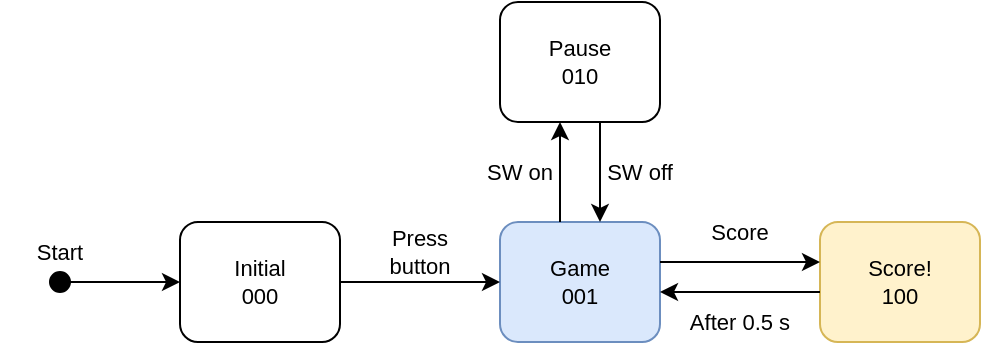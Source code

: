 <mxfile>
    <diagram id="c-VzSbSIOutqZqG4g10K" name="Page-1">
        <mxGraphModel dx="942" dy="669" grid="1" gridSize="10" guides="1" tooltips="1" connect="1" arrows="1" fold="1" page="1" pageScale="1" pageWidth="1100" pageHeight="850" math="0" shadow="0">
            <root>
                <mxCell id="0"/>
                <mxCell id="1" parent="0"/>
                <mxCell id="7" style="edgeStyle=none;html=1;exitX=1;exitY=0.5;exitDx=0;exitDy=0;entryX=0;entryY=0.5;entryDx=0;entryDy=0;fontSize=11;" edge="1" parent="1" source="3" target="5">
                    <mxGeometry relative="1" as="geometry"/>
                </mxCell>
                <mxCell id="3" value="" style="ellipse;whiteSpace=wrap;html=1;aspect=fixed;fillColor=#000000;fontSize=11;" vertex="1" parent="1">
                    <mxGeometry x="135" y="285" width="10" height="10" as="geometry"/>
                </mxCell>
                <mxCell id="4" value="Start" style="text;html=1;align=center;verticalAlign=middle;whiteSpace=wrap;rounded=0;fontSize=11;" vertex="1" parent="1">
                    <mxGeometry x="110" y="260" width="60" height="30" as="geometry"/>
                </mxCell>
                <mxCell id="11" value="" style="group;fontSize=11;fillColor=none;" vertex="1" connectable="0" parent="1">
                    <mxGeometry x="360" y="260" width="80" height="60" as="geometry"/>
                </mxCell>
                <mxCell id="9" value="" style="rounded=1;whiteSpace=wrap;html=1;fontSize=11;fillColor=#dae8fc;strokeColor=#6c8ebf;" vertex="1" parent="11">
                    <mxGeometry width="80" height="60" as="geometry"/>
                </mxCell>
                <mxCell id="10" value="Game&lt;div&gt;001&lt;/div&gt;" style="text;html=1;align=center;verticalAlign=middle;whiteSpace=wrap;rounded=0;fontSize=11;" vertex="1" parent="11">
                    <mxGeometry x="16" y="15" width="48" height="30" as="geometry"/>
                </mxCell>
                <mxCell id="12" value="" style="group;fontSize=11;" vertex="1" connectable="0" parent="1">
                    <mxGeometry x="200" y="260" width="80" height="60" as="geometry"/>
                </mxCell>
                <mxCell id="5" value="" style="rounded=1;whiteSpace=wrap;html=1;fontSize=11;" vertex="1" parent="12">
                    <mxGeometry width="80" height="60" as="geometry"/>
                </mxCell>
                <mxCell id="8" value="Initial&lt;div&gt;000&lt;/div&gt;" style="text;html=1;align=center;verticalAlign=middle;whiteSpace=wrap;rounded=0;fontSize=11;" vertex="1" parent="12">
                    <mxGeometry x="16" y="15" width="48" height="30" as="geometry"/>
                </mxCell>
                <mxCell id="13" style="edgeStyle=none;html=1;fontSize=11;" edge="1" parent="1" source="5" target="9">
                    <mxGeometry relative="1" as="geometry"/>
                </mxCell>
                <mxCell id="14" value="Press&lt;div&gt;button&lt;/div&gt;" style="text;html=1;align=center;verticalAlign=middle;whiteSpace=wrap;rounded=0;fontSize=11;" vertex="1" parent="1">
                    <mxGeometry x="290" y="260" width="60" height="30" as="geometry"/>
                </mxCell>
                <mxCell id="15" value="" style="group;fontSize=11;" vertex="1" connectable="0" parent="1">
                    <mxGeometry x="360" y="150" width="80" height="60" as="geometry"/>
                </mxCell>
                <mxCell id="16" value="" style="rounded=1;whiteSpace=wrap;html=1;fontSize=11;" vertex="1" parent="15">
                    <mxGeometry width="80" height="60" as="geometry"/>
                </mxCell>
                <mxCell id="17" value="Pause&lt;div&gt;010&lt;/div&gt;" style="text;html=1;align=center;verticalAlign=middle;whiteSpace=wrap;rounded=0;fontSize=11;" vertex="1" parent="15">
                    <mxGeometry x="16" y="15" width="48" height="30" as="geometry"/>
                </mxCell>
                <mxCell id="18" style="edgeStyle=none;html=1;fontSize=11;" edge="1" parent="1">
                    <mxGeometry relative="1" as="geometry">
                        <mxPoint x="390" y="260" as="sourcePoint"/>
                        <mxPoint x="390" y="210" as="targetPoint"/>
                    </mxGeometry>
                </mxCell>
                <mxCell id="19" value="SW on" style="text;align=center;verticalAlign=middle;whiteSpace=wrap;rounded=0;spacing=2;html=1;fontSize=11;" vertex="1" parent="1">
                    <mxGeometry x="340" y="220" width="60" height="30" as="geometry"/>
                </mxCell>
                <mxCell id="25" style="edgeStyle=none;html=1;entryX=0.5;entryY=0;entryDx=0;entryDy=0;fontSize=11;" edge="1" parent="1">
                    <mxGeometry relative="1" as="geometry">
                        <mxPoint x="410" y="210" as="sourcePoint"/>
                        <mxPoint x="410" y="260" as="targetPoint"/>
                    </mxGeometry>
                </mxCell>
                <mxCell id="26" value="SW off" style="text;align=center;verticalAlign=middle;whiteSpace=wrap;rounded=0;spacing=2;html=1;fontSize=11;" vertex="1" parent="1">
                    <mxGeometry x="400" y="220" width="60" height="30" as="geometry"/>
                </mxCell>
                <mxCell id="29" value="" style="group;fontSize=11;" vertex="1" connectable="0" parent="1">
                    <mxGeometry x="520" y="260" width="80" height="60" as="geometry"/>
                </mxCell>
                <mxCell id="30" value="" style="rounded=1;whiteSpace=wrap;html=1;fontSize=11;fillColor=#fff2cc;strokeColor=#d6b656;" vertex="1" parent="29">
                    <mxGeometry width="80" height="60" as="geometry"/>
                </mxCell>
                <mxCell id="31" value="Score!&lt;div&gt;100&lt;/div&gt;" style="text;html=1;align=center;verticalAlign=middle;whiteSpace=wrap;rounded=0;fontSize=11;" vertex="1" parent="29">
                    <mxGeometry x="16" y="15" width="48" height="30" as="geometry"/>
                </mxCell>
                <mxCell id="34" value="Score" style="text;html=1;align=center;verticalAlign=middle;whiteSpace=wrap;rounded=0;fontSize=11;" vertex="1" parent="1">
                    <mxGeometry x="450" y="250.003" width="60" height="30" as="geometry"/>
                </mxCell>
                <mxCell id="33" style="edgeStyle=none;html=1;exitX=1;exitY=0.5;exitDx=0;exitDy=0;fontSize=11;" edge="1" parent="1">
                    <mxGeometry relative="1" as="geometry">
                        <mxPoint x="520" y="280" as="targetPoint"/>
                        <mxPoint x="440" y="280" as="sourcePoint"/>
                    </mxGeometry>
                </mxCell>
                <mxCell id="36" style="edgeStyle=none;html=1;entryX=1;entryY=0.75;entryDx=0;entryDy=0;fontSize=11;" edge="1" parent="1">
                    <mxGeometry relative="1" as="geometry">
                        <mxPoint x="520" y="295" as="sourcePoint"/>
                        <mxPoint x="440" y="295" as="targetPoint"/>
                    </mxGeometry>
                </mxCell>
                <mxCell id="37" value="After 0.5 s" style="text;html=1;align=center;verticalAlign=middle;whiteSpace=wrap;rounded=0;fontSize=11;" vertex="1" parent="1">
                    <mxGeometry x="450" y="295.003" width="60" height="30" as="geometry"/>
                </mxCell>
            </root>
        </mxGraphModel>
    </diagram>
</mxfile>